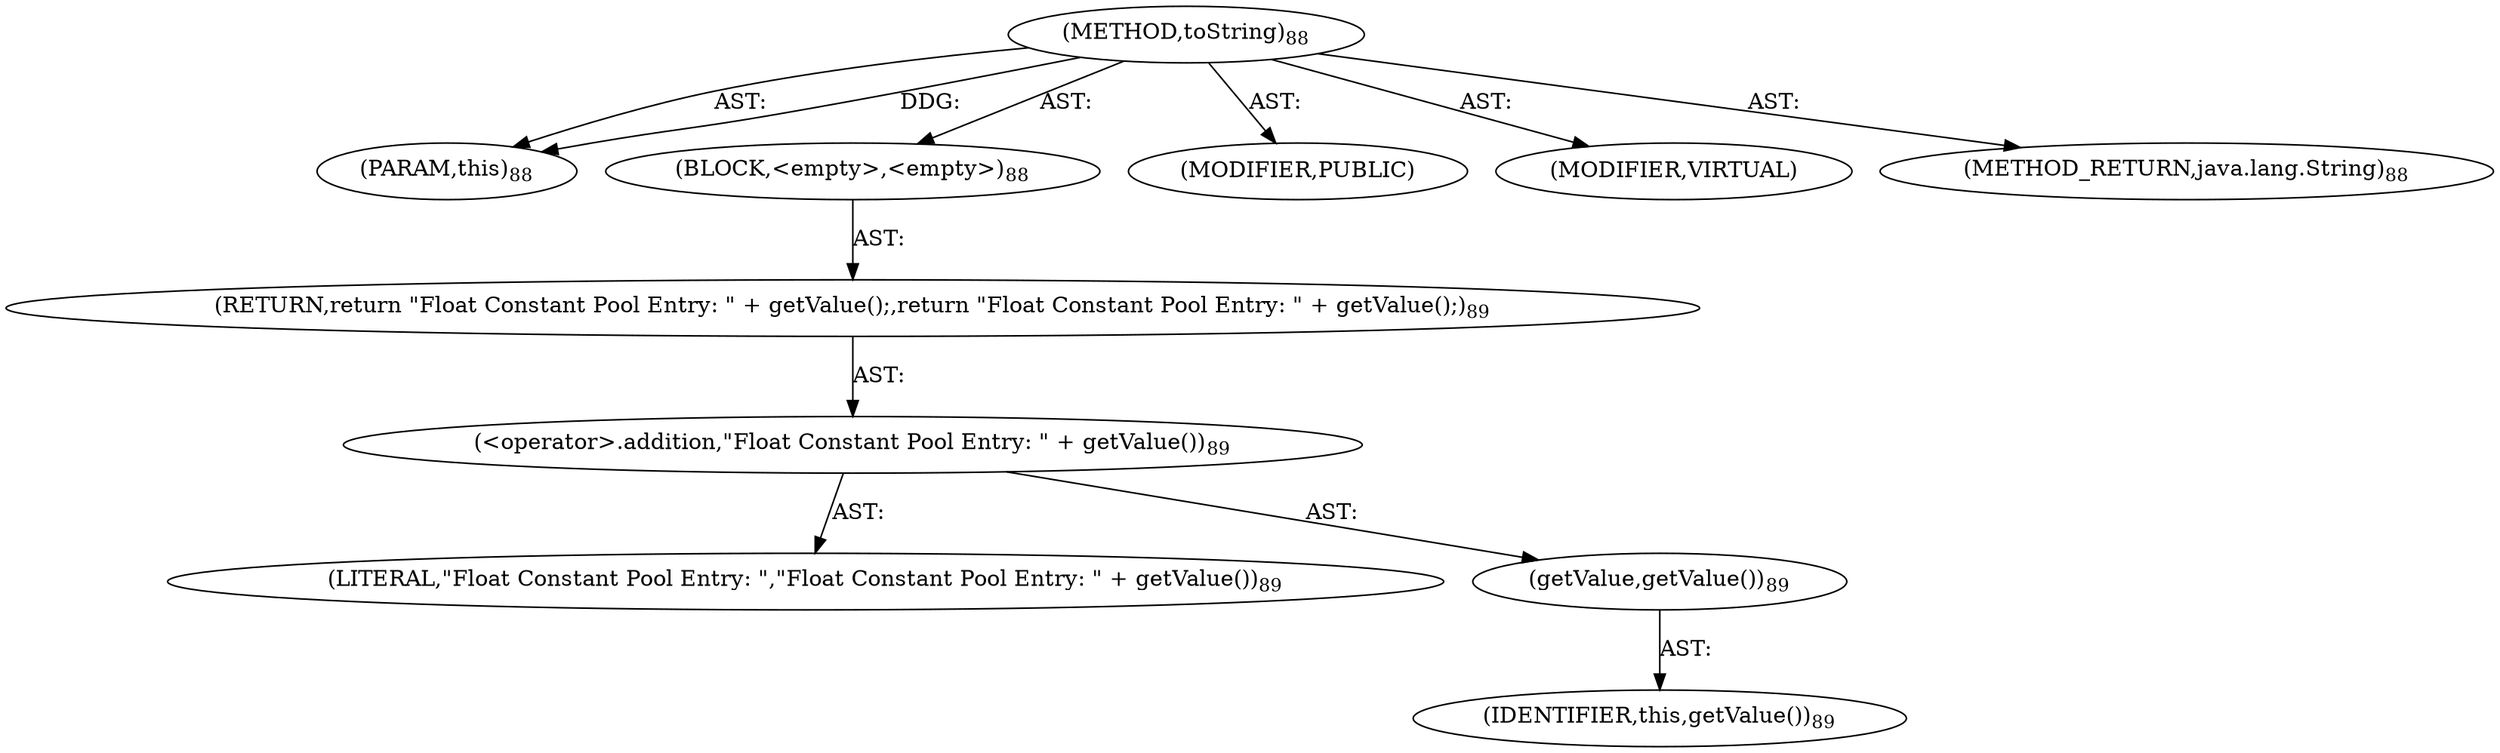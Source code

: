 digraph "toString" {  
"111669149698" [label = <(METHOD,toString)<SUB>88</SUB>> ]
"115964116993" [label = <(PARAM,this)<SUB>88</SUB>> ]
"25769803779" [label = <(BLOCK,&lt;empty&gt;,&lt;empty&gt;)<SUB>88</SUB>> ]
"146028888064" [label = <(RETURN,return &quot;Float Constant Pool Entry: &quot; + getValue();,return &quot;Float Constant Pool Entry: &quot; + getValue();)<SUB>89</SUB>> ]
"30064771078" [label = <(&lt;operator&gt;.addition,&quot;Float Constant Pool Entry: &quot; + getValue())<SUB>89</SUB>> ]
"90194313217" [label = <(LITERAL,&quot;Float Constant Pool Entry: &quot;,&quot;Float Constant Pool Entry: &quot; + getValue())<SUB>89</SUB>> ]
"30064771079" [label = <(getValue,getValue())<SUB>89</SUB>> ]
"68719476737" [label = <(IDENTIFIER,this,getValue())<SUB>89</SUB>> ]
"133143986180" [label = <(MODIFIER,PUBLIC)> ]
"133143986181" [label = <(MODIFIER,VIRTUAL)> ]
"128849018882" [label = <(METHOD_RETURN,java.lang.String)<SUB>88</SUB>> ]
  "111669149698" -> "115964116993"  [ label = "AST: "] 
  "111669149698" -> "25769803779"  [ label = "AST: "] 
  "111669149698" -> "133143986180"  [ label = "AST: "] 
  "111669149698" -> "133143986181"  [ label = "AST: "] 
  "111669149698" -> "128849018882"  [ label = "AST: "] 
  "25769803779" -> "146028888064"  [ label = "AST: "] 
  "146028888064" -> "30064771078"  [ label = "AST: "] 
  "30064771078" -> "90194313217"  [ label = "AST: "] 
  "30064771078" -> "30064771079"  [ label = "AST: "] 
  "30064771079" -> "68719476737"  [ label = "AST: "] 
  "111669149698" -> "115964116993"  [ label = "DDG: "] 
}
